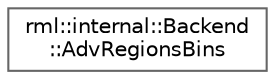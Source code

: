 digraph "类继承关系图"
{
 // LATEX_PDF_SIZE
  bgcolor="transparent";
  edge [fontname=Helvetica,fontsize=10,labelfontname=Helvetica,labelfontsize=10];
  node [fontname=Helvetica,fontsize=10,shape=box,height=0.2,width=0.4];
  rankdir="LR";
  Node0 [id="Node000000",label="rml::internal::Backend\l::AdvRegionsBins",height=0.2,width=0.4,color="grey40", fillcolor="white", style="filled",URL="$classrml_1_1internal_1_1_backend_1_1_adv_regions_bins.html",tooltip=" "];
}
